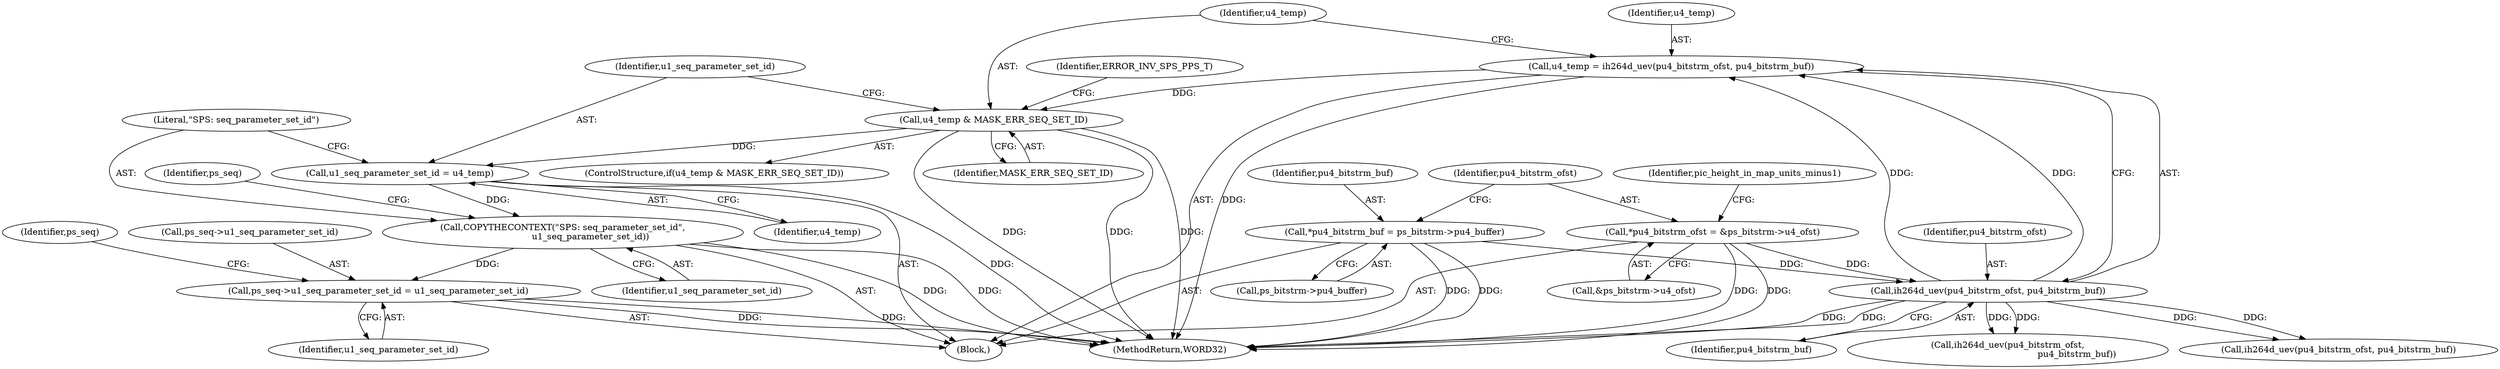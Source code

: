 digraph "0_Android_42cf02965b11c397dd37a0063e683cef005bc0ae@pointer" {
"1000387" [label="(Call,ps_seq->u1_seq_parameter_set_id = u1_seq_parameter_set_id)"];
"1000315" [label="(Call,COPYTHECONTEXT(\"SPS: seq_parameter_set_id\",\n                    u1_seq_parameter_set_id))"];
"1000312" [label="(Call,u1_seq_parameter_set_id = u4_temp)"];
"1000307" [label="(Call,u4_temp & MASK_ERR_SEQ_SET_ID)"];
"1000301" [label="(Call,u4_temp = ih264d_uev(pu4_bitstrm_ofst, pu4_bitstrm_buf))"];
"1000303" [label="(Call,ih264d_uev(pu4_bitstrm_ofst, pu4_bitstrm_buf))"];
"1000187" [label="(Call,*pu4_bitstrm_ofst = &ps_bitstrm->u4_ofst)"];
"1000181" [label="(Call,*pu4_bitstrm_buf = ps_bitstrm->pu4_buffer)"];
"1000312" [label="(Call,u1_seq_parameter_set_id = u4_temp)"];
"1000316" [label="(Literal,\"SPS: seq_parameter_set_id\")"];
"1000307" [label="(Call,u4_temp & MASK_ERR_SEQ_SET_ID)"];
"1000308" [label="(Identifier,u4_temp)"];
"1000305" [label="(Identifier,pu4_bitstrm_buf)"];
"1000201" [label="(Identifier,pic_height_in_map_units_minus1)"];
"1000394" [label="(Identifier,ps_seq)"];
"1000303" [label="(Call,ih264d_uev(pu4_bitstrm_ofst, pu4_bitstrm_buf))"];
"1000387" [label="(Call,ps_seq->u1_seq_parameter_set_id = u1_seq_parameter_set_id)"];
"1000306" [label="(ControlStructure,if(u4_temp & MASK_ERR_SEQ_SET_ID))"];
"1000317" [label="(Identifier,u1_seq_parameter_set_id)"];
"1000302" [label="(Identifier,u4_temp)"];
"1000189" [label="(Call,&ps_bitstrm->u4_ofst)"];
"1000311" [label="(Identifier,ERROR_INV_SPS_PPS_T)"];
"1001507" [label="(MethodReturn,WORD32)"];
"1000304" [label="(Identifier,pu4_bitstrm_ofst)"];
"1000182" [label="(Identifier,pu4_bitstrm_buf)"];
"1000388" [label="(Call,ps_seq->u1_seq_parameter_set_id)"];
"1000313" [label="(Identifier,u1_seq_parameter_set_id)"];
"1000391" [label="(Identifier,u1_seq_parameter_set_id)"];
"1000166" [label="(Block,)"];
"1000188" [label="(Identifier,pu4_bitstrm_ofst)"];
"1000187" [label="(Call,*pu4_bitstrm_ofst = &ps_bitstrm->u4_ofst)"];
"1000301" [label="(Call,u4_temp = ih264d_uev(pu4_bitstrm_ofst, pu4_bitstrm_buf))"];
"1000319" [label="(Identifier,ps_seq)"];
"1000426" [label="(Call,ih264d_uev(pu4_bitstrm_ofst,\n                                                  pu4_bitstrm_buf))"];
"1000183" [label="(Call,ps_bitstrm->pu4_buffer)"];
"1000315" [label="(Call,COPYTHECONTEXT(\"SPS: seq_parameter_set_id\",\n                    u1_seq_parameter_set_id))"];
"1000314" [label="(Identifier,u4_temp)"];
"1000573" [label="(Call,ih264d_uev(pu4_bitstrm_ofst, pu4_bitstrm_buf))"];
"1000181" [label="(Call,*pu4_bitstrm_buf = ps_bitstrm->pu4_buffer)"];
"1000309" [label="(Identifier,MASK_ERR_SEQ_SET_ID)"];
"1000387" -> "1000166"  [label="AST: "];
"1000387" -> "1000391"  [label="CFG: "];
"1000388" -> "1000387"  [label="AST: "];
"1000391" -> "1000387"  [label="AST: "];
"1000394" -> "1000387"  [label="CFG: "];
"1000387" -> "1001507"  [label="DDG: "];
"1000387" -> "1001507"  [label="DDG: "];
"1000315" -> "1000387"  [label="DDG: "];
"1000315" -> "1000166"  [label="AST: "];
"1000315" -> "1000317"  [label="CFG: "];
"1000316" -> "1000315"  [label="AST: "];
"1000317" -> "1000315"  [label="AST: "];
"1000319" -> "1000315"  [label="CFG: "];
"1000315" -> "1001507"  [label="DDG: "];
"1000315" -> "1001507"  [label="DDG: "];
"1000312" -> "1000315"  [label="DDG: "];
"1000312" -> "1000166"  [label="AST: "];
"1000312" -> "1000314"  [label="CFG: "];
"1000313" -> "1000312"  [label="AST: "];
"1000314" -> "1000312"  [label="AST: "];
"1000316" -> "1000312"  [label="CFG: "];
"1000312" -> "1001507"  [label="DDG: "];
"1000307" -> "1000312"  [label="DDG: "];
"1000307" -> "1000306"  [label="AST: "];
"1000307" -> "1000309"  [label="CFG: "];
"1000308" -> "1000307"  [label="AST: "];
"1000309" -> "1000307"  [label="AST: "];
"1000311" -> "1000307"  [label="CFG: "];
"1000313" -> "1000307"  [label="CFG: "];
"1000307" -> "1001507"  [label="DDG: "];
"1000307" -> "1001507"  [label="DDG: "];
"1000307" -> "1001507"  [label="DDG: "];
"1000301" -> "1000307"  [label="DDG: "];
"1000301" -> "1000166"  [label="AST: "];
"1000301" -> "1000303"  [label="CFG: "];
"1000302" -> "1000301"  [label="AST: "];
"1000303" -> "1000301"  [label="AST: "];
"1000308" -> "1000301"  [label="CFG: "];
"1000301" -> "1001507"  [label="DDG: "];
"1000303" -> "1000301"  [label="DDG: "];
"1000303" -> "1000301"  [label="DDG: "];
"1000303" -> "1000305"  [label="CFG: "];
"1000304" -> "1000303"  [label="AST: "];
"1000305" -> "1000303"  [label="AST: "];
"1000303" -> "1001507"  [label="DDG: "];
"1000303" -> "1001507"  [label="DDG: "];
"1000187" -> "1000303"  [label="DDG: "];
"1000181" -> "1000303"  [label="DDG: "];
"1000303" -> "1000426"  [label="DDG: "];
"1000303" -> "1000426"  [label="DDG: "];
"1000303" -> "1000573"  [label="DDG: "];
"1000303" -> "1000573"  [label="DDG: "];
"1000187" -> "1000166"  [label="AST: "];
"1000187" -> "1000189"  [label="CFG: "];
"1000188" -> "1000187"  [label="AST: "];
"1000189" -> "1000187"  [label="AST: "];
"1000201" -> "1000187"  [label="CFG: "];
"1000187" -> "1001507"  [label="DDG: "];
"1000187" -> "1001507"  [label="DDG: "];
"1000181" -> "1000166"  [label="AST: "];
"1000181" -> "1000183"  [label="CFG: "];
"1000182" -> "1000181"  [label="AST: "];
"1000183" -> "1000181"  [label="AST: "];
"1000188" -> "1000181"  [label="CFG: "];
"1000181" -> "1001507"  [label="DDG: "];
"1000181" -> "1001507"  [label="DDG: "];
}
